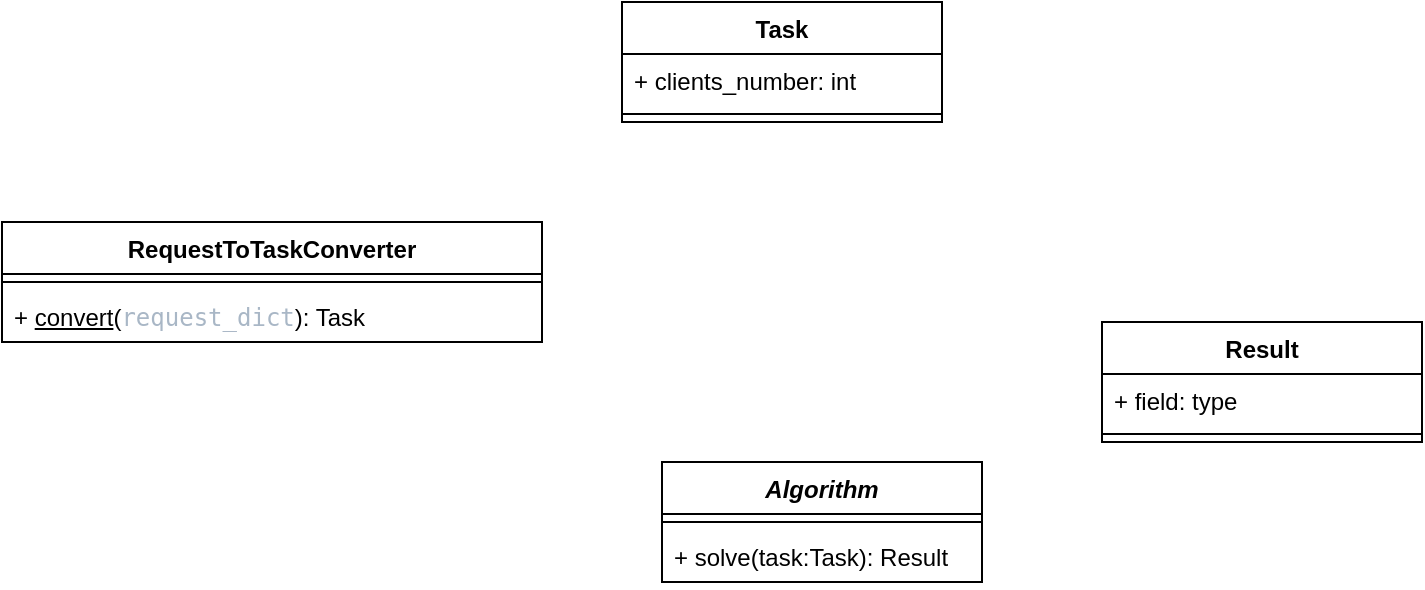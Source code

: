 <mxfile version="21.6.7" type="device">
  <diagram id="C5RBs43oDa-KdzZeNtuy" name="Page-1">
    <mxGraphModel dx="724" dy="366" grid="1" gridSize="10" guides="1" tooltips="1" connect="1" arrows="1" fold="1" page="1" pageScale="1" pageWidth="827" pageHeight="1169" math="0" shadow="0">
      <root>
        <mxCell id="WIyWlLk6GJQsqaUBKTNV-0" />
        <mxCell id="WIyWlLk6GJQsqaUBKTNV-1" parent="WIyWlLk6GJQsqaUBKTNV-0" />
        <mxCell id="ZNwtSntHQTM8tFekepwN-6" value="RequestToTaskConverter" style="swimlane;fontStyle=1;align=center;verticalAlign=top;childLayout=stackLayout;horizontal=1;startSize=26;horizontalStack=0;resizeParent=1;resizeParentMax=0;resizeLast=0;collapsible=1;marginBottom=0;whiteSpace=wrap;html=1;" vertex="1" parent="WIyWlLk6GJQsqaUBKTNV-1">
          <mxGeometry x="10" y="180" width="270" height="60" as="geometry" />
        </mxCell>
        <mxCell id="ZNwtSntHQTM8tFekepwN-8" value="" style="line;strokeWidth=1;fillColor=none;align=left;verticalAlign=middle;spacingTop=-1;spacingLeft=3;spacingRight=3;rotatable=0;labelPosition=right;points=[];portConstraint=eastwest;strokeColor=inherit;" vertex="1" parent="ZNwtSntHQTM8tFekepwN-6">
          <mxGeometry y="26" width="270" height="8" as="geometry" />
        </mxCell>
        <mxCell id="ZNwtSntHQTM8tFekepwN-9" value="+&amp;nbsp;&lt;u&gt;convert&lt;/u&gt;(&lt;font face=&quot;JetBrains Mono, monospace&quot; color=&quot;#a9b7c6&quot;&gt;request_dict&lt;/font&gt;): Task" style="text;strokeColor=none;fillColor=none;align=left;verticalAlign=top;spacingLeft=4;spacingRight=4;overflow=hidden;rotatable=0;points=[[0,0.5],[1,0.5]];portConstraint=eastwest;whiteSpace=wrap;html=1;" vertex="1" parent="ZNwtSntHQTM8tFekepwN-6">
          <mxGeometry y="34" width="270" height="26" as="geometry" />
        </mxCell>
        <mxCell id="ZNwtSntHQTM8tFekepwN-14" value="Task" style="swimlane;fontStyle=1;align=center;verticalAlign=top;childLayout=stackLayout;horizontal=1;startSize=26;horizontalStack=0;resizeParent=1;resizeParentMax=0;resizeLast=0;collapsible=1;marginBottom=0;whiteSpace=wrap;html=1;" vertex="1" parent="WIyWlLk6GJQsqaUBKTNV-1">
          <mxGeometry x="320" y="70" width="160" height="60" as="geometry" />
        </mxCell>
        <mxCell id="ZNwtSntHQTM8tFekepwN-15" value="+ clients_number: int" style="text;strokeColor=none;fillColor=none;align=left;verticalAlign=top;spacingLeft=4;spacingRight=4;overflow=hidden;rotatable=0;points=[[0,0.5],[1,0.5]];portConstraint=eastwest;whiteSpace=wrap;html=1;" vertex="1" parent="ZNwtSntHQTM8tFekepwN-14">
          <mxGeometry y="26" width="160" height="26" as="geometry" />
        </mxCell>
        <mxCell id="ZNwtSntHQTM8tFekepwN-16" value="" style="line;strokeWidth=1;fillColor=none;align=left;verticalAlign=middle;spacingTop=-1;spacingLeft=3;spacingRight=3;rotatable=0;labelPosition=right;points=[];portConstraint=eastwest;strokeColor=inherit;" vertex="1" parent="ZNwtSntHQTM8tFekepwN-14">
          <mxGeometry y="52" width="160" height="8" as="geometry" />
        </mxCell>
        <mxCell id="ZNwtSntHQTM8tFekepwN-18" value="&lt;i&gt;Algorithm&lt;/i&gt;" style="swimlane;fontStyle=1;align=center;verticalAlign=top;childLayout=stackLayout;horizontal=1;startSize=26;horizontalStack=0;resizeParent=1;resizeParentMax=0;resizeLast=0;collapsible=1;marginBottom=0;whiteSpace=wrap;html=1;" vertex="1" parent="WIyWlLk6GJQsqaUBKTNV-1">
          <mxGeometry x="340" y="300" width="160" height="60" as="geometry" />
        </mxCell>
        <mxCell id="ZNwtSntHQTM8tFekepwN-20" value="" style="line;strokeWidth=1;fillColor=none;align=left;verticalAlign=middle;spacingTop=-1;spacingLeft=3;spacingRight=3;rotatable=0;labelPosition=right;points=[];portConstraint=eastwest;strokeColor=inherit;" vertex="1" parent="ZNwtSntHQTM8tFekepwN-18">
          <mxGeometry y="26" width="160" height="8" as="geometry" />
        </mxCell>
        <mxCell id="ZNwtSntHQTM8tFekepwN-21" value="+ solve(task:Task): Result" style="text;strokeColor=none;fillColor=none;align=left;verticalAlign=top;spacingLeft=4;spacingRight=4;overflow=hidden;rotatable=0;points=[[0,0.5],[1,0.5]];portConstraint=eastwest;whiteSpace=wrap;html=1;" vertex="1" parent="ZNwtSntHQTM8tFekepwN-18">
          <mxGeometry y="34" width="160" height="26" as="geometry" />
        </mxCell>
        <mxCell id="ZNwtSntHQTM8tFekepwN-22" value="Result" style="swimlane;fontStyle=1;align=center;verticalAlign=top;childLayout=stackLayout;horizontal=1;startSize=26;horizontalStack=0;resizeParent=1;resizeParentMax=0;resizeLast=0;collapsible=1;marginBottom=0;whiteSpace=wrap;html=1;" vertex="1" parent="WIyWlLk6GJQsqaUBKTNV-1">
          <mxGeometry x="560" y="230" width="160" height="60" as="geometry" />
        </mxCell>
        <mxCell id="ZNwtSntHQTM8tFekepwN-23" value="+ field: type" style="text;strokeColor=none;fillColor=none;align=left;verticalAlign=top;spacingLeft=4;spacingRight=4;overflow=hidden;rotatable=0;points=[[0,0.5],[1,0.5]];portConstraint=eastwest;whiteSpace=wrap;html=1;" vertex="1" parent="ZNwtSntHQTM8tFekepwN-22">
          <mxGeometry y="26" width="160" height="26" as="geometry" />
        </mxCell>
        <mxCell id="ZNwtSntHQTM8tFekepwN-24" value="" style="line;strokeWidth=1;fillColor=none;align=left;verticalAlign=middle;spacingTop=-1;spacingLeft=3;spacingRight=3;rotatable=0;labelPosition=right;points=[];portConstraint=eastwest;strokeColor=inherit;" vertex="1" parent="ZNwtSntHQTM8tFekepwN-22">
          <mxGeometry y="52" width="160" height="8" as="geometry" />
        </mxCell>
      </root>
    </mxGraphModel>
  </diagram>
</mxfile>
